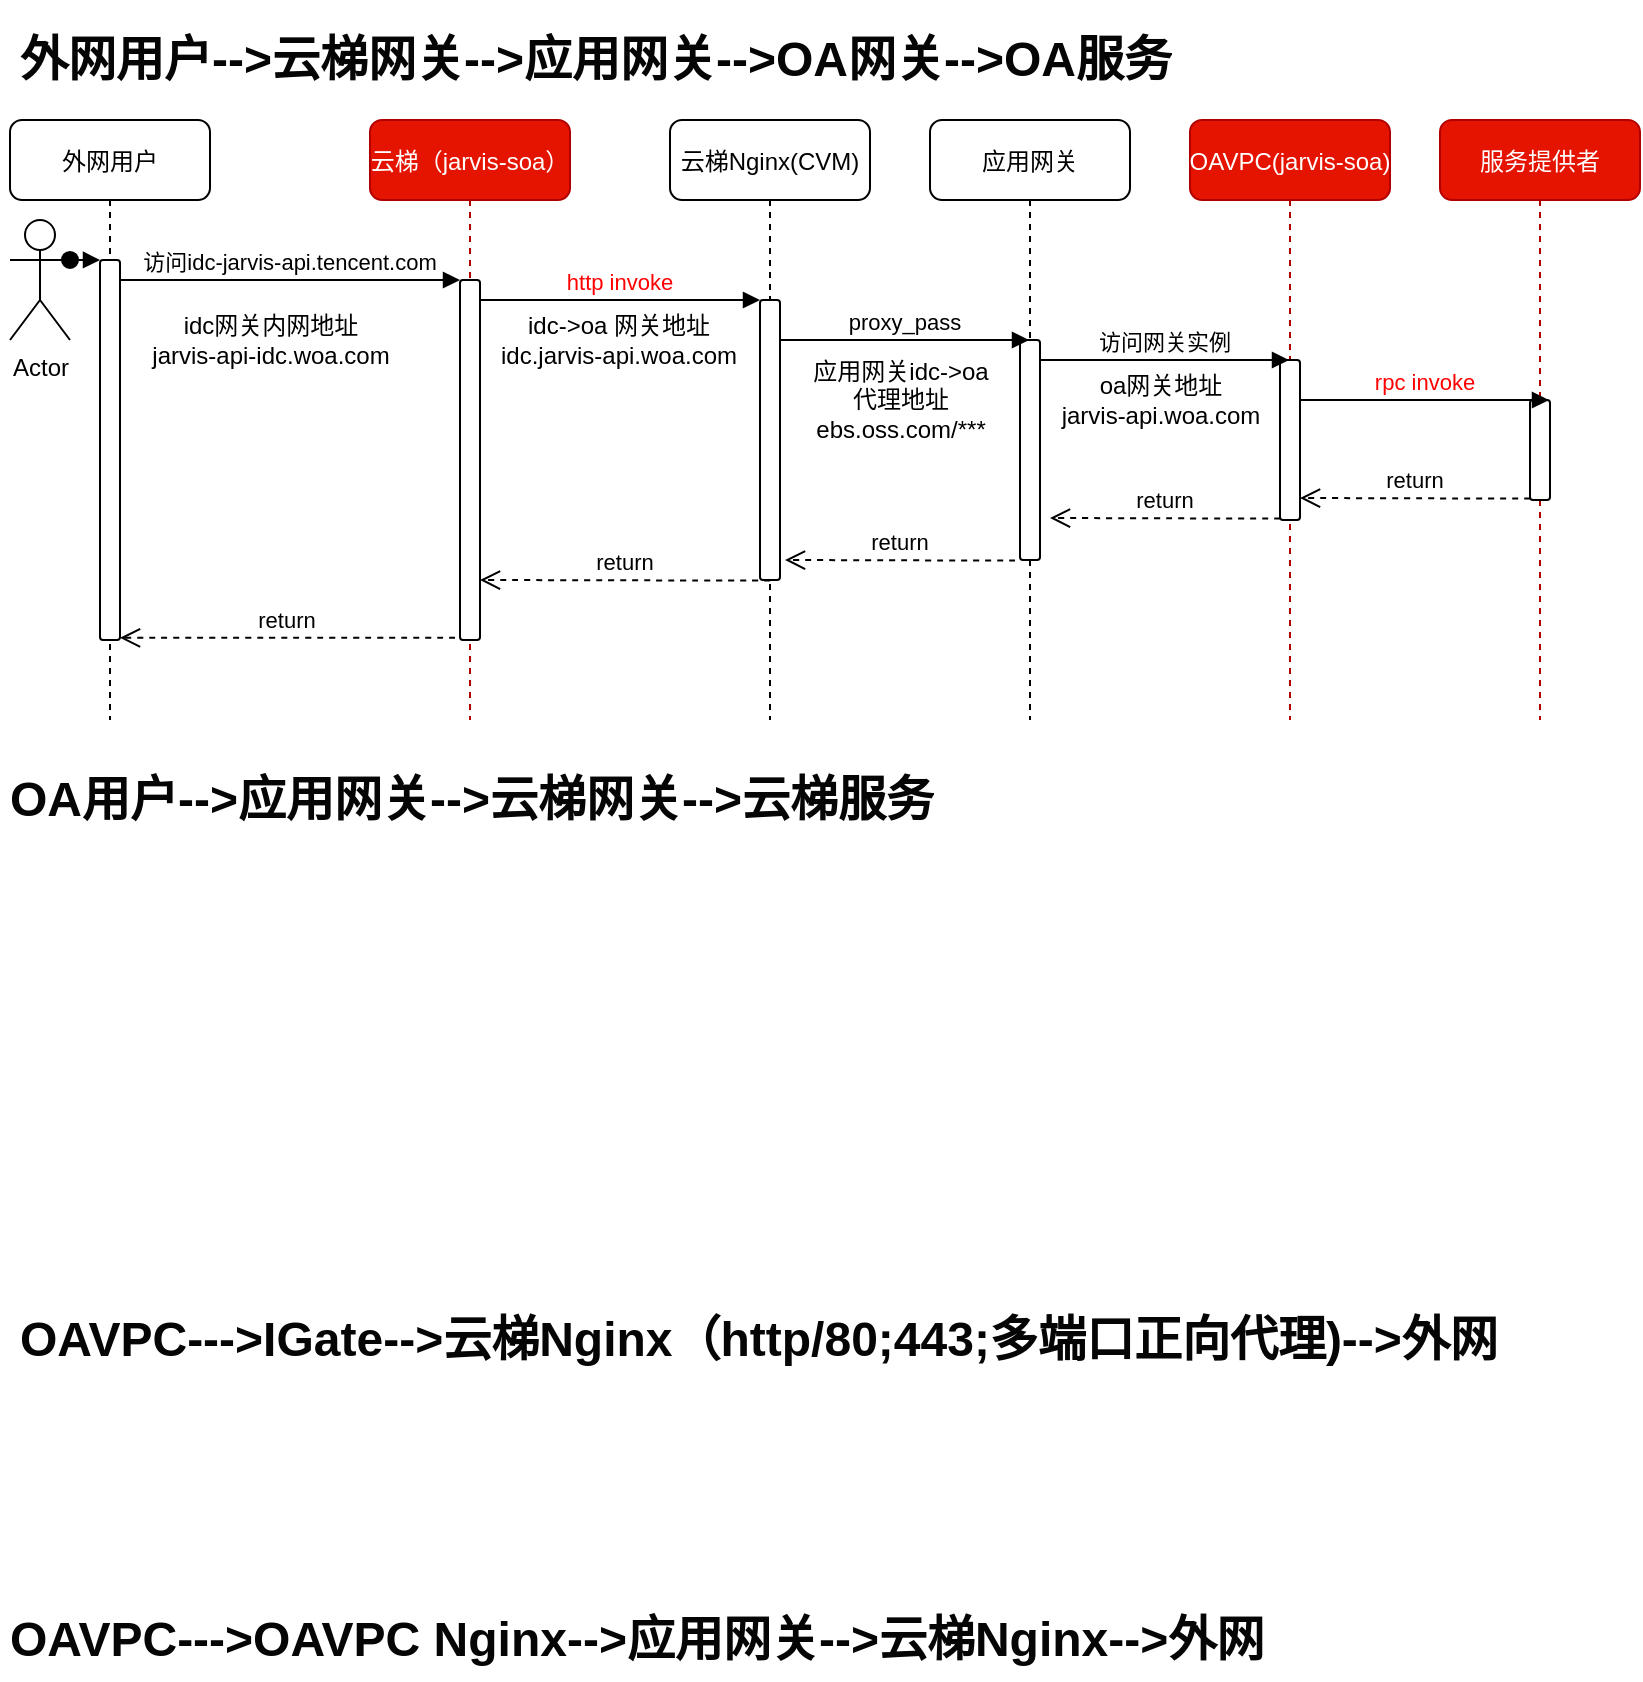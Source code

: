 <mxfile version="14.2.9" type="github">
  <diagram id="kgpKYQtTHZ0yAKxKKP6v" name="Page-1">
    <mxGraphModel dx="1185" dy="662" grid="1" gridSize="10" guides="1" tooltips="1" connect="1" arrows="1" fold="1" page="1" pageScale="1" pageWidth="850" pageHeight="1100" math="0" shadow="0">
      <root>
        <mxCell id="0" />
        <mxCell id="1" parent="0" />
        <mxCell id="3nuBFxr9cyL0pnOWT2aG-1" value="外网用户" style="shape=umlLifeline;perimeter=lifelinePerimeter;container=1;collapsible=0;recursiveResize=0;shadow=0;strokeWidth=1;rounded=1;" parent="1" vertex="1">
          <mxGeometry x="45" y="80" width="100" height="300" as="geometry" />
        </mxCell>
        <mxCell id="3nuBFxr9cyL0pnOWT2aG-2" value="" style="points=[];perimeter=orthogonalPerimeter;shadow=0;strokeWidth=1;rounded=1;" parent="3nuBFxr9cyL0pnOWT2aG-1" vertex="1">
          <mxGeometry x="45" y="70" width="10" height="190" as="geometry" />
        </mxCell>
        <mxCell id="3nuBFxr9cyL0pnOWT2aG-5" value="云梯（jarvis-soa）" style="shape=umlLifeline;perimeter=lifelinePerimeter;container=1;collapsible=0;recursiveResize=0;shadow=0;strokeWidth=1;rounded=1;fillColor=#e51400;strokeColor=#B20000;fontColor=#ffffff;" parent="1" vertex="1">
          <mxGeometry x="225" y="80" width="100" height="300" as="geometry" />
        </mxCell>
        <mxCell id="3nuBFxr9cyL0pnOWT2aG-6" value="" style="points=[];perimeter=orthogonalPerimeter;shadow=0;strokeWidth=1;rounded=1;" parent="3nuBFxr9cyL0pnOWT2aG-5" vertex="1">
          <mxGeometry x="45" y="80" width="10" height="180" as="geometry" />
        </mxCell>
        <mxCell id="3nuBFxr9cyL0pnOWT2aG-7" value="return" style="verticalAlign=bottom;endArrow=open;dashed=1;endSize=8;exitX=-0.25;exitY=0.994;shadow=0;strokeWidth=1;curved=1;exitDx=0;exitDy=0;exitPerimeter=0;" parent="1" source="3nuBFxr9cyL0pnOWT2aG-6" target="3nuBFxr9cyL0pnOWT2aG-2" edge="1">
          <mxGeometry relative="1" as="geometry">
            <mxPoint x="200" y="236" as="targetPoint" />
          </mxGeometry>
        </mxCell>
        <mxCell id="3nuBFxr9cyL0pnOWT2aG-8" value="访问idc-jarvis-api.tencent.com" style="verticalAlign=bottom;endArrow=block;entryX=0;entryY=0;shadow=0;strokeWidth=1;curved=1;" parent="1" source="3nuBFxr9cyL0pnOWT2aG-2" target="3nuBFxr9cyL0pnOWT2aG-6" edge="1">
          <mxGeometry relative="1" as="geometry">
            <mxPoint x="200" y="160" as="sourcePoint" />
          </mxGeometry>
        </mxCell>
        <mxCell id="pnKsWl6k3-rWOxbT1f3y-1" value="云梯Nginx(CVM)" style="shape=umlLifeline;perimeter=lifelinePerimeter;container=1;collapsible=0;recursiveResize=0;shadow=0;strokeWidth=1;rounded=1;" vertex="1" parent="1">
          <mxGeometry x="375" y="80" width="100" height="300" as="geometry" />
        </mxCell>
        <mxCell id="pnKsWl6k3-rWOxbT1f3y-2" value="" style="points=[];perimeter=orthogonalPerimeter;shadow=0;strokeWidth=1;rounded=1;" vertex="1" parent="pnKsWl6k3-rWOxbT1f3y-1">
          <mxGeometry x="45" y="90" width="10" height="140" as="geometry" />
        </mxCell>
        <mxCell id="pnKsWl6k3-rWOxbT1f3y-3" value="应用网关" style="shape=umlLifeline;perimeter=lifelinePerimeter;container=1;collapsible=0;recursiveResize=0;shadow=0;strokeWidth=1;rounded=1;" vertex="1" parent="1">
          <mxGeometry x="505" y="80" width="100" height="300" as="geometry" />
        </mxCell>
        <mxCell id="pnKsWl6k3-rWOxbT1f3y-4" value="" style="points=[];perimeter=orthogonalPerimeter;shadow=0;strokeWidth=1;rounded=1;" vertex="1" parent="pnKsWl6k3-rWOxbT1f3y-3">
          <mxGeometry x="45" y="110" width="10" height="110" as="geometry" />
        </mxCell>
        <mxCell id="pnKsWl6k3-rWOxbT1f3y-5" value="OAVPC(jarvis-soa)" style="shape=umlLifeline;perimeter=lifelinePerimeter;container=1;collapsible=0;recursiveResize=0;shadow=0;strokeWidth=1;rounded=1;fillColor=#e51400;strokeColor=#B20000;fontColor=#ffffff;" vertex="1" parent="1">
          <mxGeometry x="635" y="80" width="100" height="300" as="geometry" />
        </mxCell>
        <mxCell id="pnKsWl6k3-rWOxbT1f3y-6" value="" style="points=[];perimeter=orthogonalPerimeter;shadow=0;strokeWidth=1;rounded=1;" vertex="1" parent="pnKsWl6k3-rWOxbT1f3y-5">
          <mxGeometry x="45" y="120" width="10" height="80" as="geometry" />
        </mxCell>
        <mxCell id="pnKsWl6k3-rWOxbT1f3y-24" value="return" style="verticalAlign=bottom;endArrow=open;dashed=1;endSize=8;exitX=0;exitY=0.95;shadow=0;strokeWidth=1;curved=1;" edge="1" parent="pnKsWl6k3-rWOxbT1f3y-5">
          <mxGeometry relative="1" as="geometry">
            <mxPoint x="55" y="189" as="targetPoint" />
            <mxPoint x="170" y="189.31" as="sourcePoint" />
          </mxGeometry>
        </mxCell>
        <mxCell id="pnKsWl6k3-rWOxbT1f3y-9" value="Actor" style="shape=umlActor;verticalLabelPosition=bottom;verticalAlign=top;html=1;outlineConnect=0;rounded=1;" vertex="1" parent="1">
          <mxGeometry x="45" y="130" width="30" height="60" as="geometry" />
        </mxCell>
        <mxCell id="3nuBFxr9cyL0pnOWT2aG-3" value="" style="verticalAlign=bottom;startArrow=oval;endArrow=block;startSize=8;shadow=0;strokeWidth=1;exitX=1;exitY=0.333;exitDx=0;exitDy=0;exitPerimeter=0;curved=1;" parent="1" target="3nuBFxr9cyL0pnOWT2aG-2" edge="1" source="pnKsWl6k3-rWOxbT1f3y-9">
          <mxGeometry relative="1" as="geometry">
            <mxPoint x="30" y="150" as="sourcePoint" />
          </mxGeometry>
        </mxCell>
        <mxCell id="pnKsWl6k3-rWOxbT1f3y-13" value="http invoke" style="verticalAlign=bottom;endArrow=block;shadow=0;strokeWidth=1;curved=1;fontColor=#FF0000;" edge="1" parent="1">
          <mxGeometry relative="1" as="geometry">
            <mxPoint x="280" y="170.0" as="sourcePoint" />
            <mxPoint x="420" y="170" as="targetPoint" />
          </mxGeometry>
        </mxCell>
        <mxCell id="pnKsWl6k3-rWOxbT1f3y-14" value="proxy_pass" style="verticalAlign=bottom;endArrow=block;shadow=0;strokeWidth=1;curved=1;" edge="1" parent="1" target="pnKsWl6k3-rWOxbT1f3y-3">
          <mxGeometry relative="1" as="geometry">
            <mxPoint x="430" y="190.0" as="sourcePoint" />
            <mxPoint x="540" y="190" as="targetPoint" />
          </mxGeometry>
        </mxCell>
        <mxCell id="pnKsWl6k3-rWOxbT1f3y-15" value="访问网关实例" style="verticalAlign=bottom;endArrow=block;shadow=0;strokeWidth=1;curved=1;" edge="1" parent="1">
          <mxGeometry relative="1" as="geometry">
            <mxPoint x="560" y="200.0" as="sourcePoint" />
            <mxPoint x="684.5" y="200.0" as="targetPoint" />
          </mxGeometry>
        </mxCell>
        <mxCell id="pnKsWl6k3-rWOxbT1f3y-16" value="服务提供者" style="shape=umlLifeline;perimeter=lifelinePerimeter;container=1;collapsible=0;recursiveResize=0;shadow=0;strokeWidth=1;rounded=1;fillColor=#e51400;strokeColor=#B20000;fontColor=#ffffff;" vertex="1" parent="1">
          <mxGeometry x="760" y="80" width="100" height="300" as="geometry" />
        </mxCell>
        <mxCell id="pnKsWl6k3-rWOxbT1f3y-17" value="" style="points=[];perimeter=orthogonalPerimeter;shadow=0;strokeWidth=1;rounded=1;" vertex="1" parent="pnKsWl6k3-rWOxbT1f3y-16">
          <mxGeometry x="45" y="140" width="10" height="50" as="geometry" />
        </mxCell>
        <mxCell id="pnKsWl6k3-rWOxbT1f3y-18" value="rpc invoke" style="verticalAlign=bottom;endArrow=block;shadow=0;strokeWidth=1;curved=1;fontColor=#FF0000;" edge="1" parent="1">
          <mxGeometry relative="1" as="geometry">
            <mxPoint x="690" y="220.0" as="sourcePoint" />
            <mxPoint x="814.5" y="220.0" as="targetPoint" />
          </mxGeometry>
        </mxCell>
        <mxCell id="pnKsWl6k3-rWOxbT1f3y-19" value="应用网关idc-&amp;gt;oa&lt;br&gt;代理地址&lt;br&gt;ebs.oss.com/***" style="text;html=1;align=center;verticalAlign=middle;resizable=0;points=[];autosize=1;rounded=1;" vertex="1" parent="1">
          <mxGeometry x="440" y="195" width="100" height="50" as="geometry" />
        </mxCell>
        <mxCell id="pnKsWl6k3-rWOxbT1f3y-20" value="idc-&amp;gt;oa 网关地址&lt;br&gt;idc.jarvis-api.woa.com" style="text;html=1;align=center;verticalAlign=middle;resizable=0;points=[];autosize=1;rounded=1;" vertex="1" parent="1">
          <mxGeometry x="284" y="175" width="130" height="30" as="geometry" />
        </mxCell>
        <mxCell id="pnKsWl6k3-rWOxbT1f3y-21" value="oa网关地址&lt;br&gt;jarvis-api.woa.com" style="text;html=1;align=center;verticalAlign=middle;resizable=0;points=[];autosize=1;rounded=1;" vertex="1" parent="1">
          <mxGeometry x="565" y="205" width="110" height="30" as="geometry" />
        </mxCell>
        <mxCell id="pnKsWl6k3-rWOxbT1f3y-22" value="idc网关内网地址&lt;br&gt;jarvis-api-idc.woa.com" style="text;html=1;align=center;verticalAlign=middle;resizable=0;points=[];autosize=1;rounded=1;" vertex="1" parent="1">
          <mxGeometry x="110" y="175" width="130" height="30" as="geometry" />
        </mxCell>
        <mxCell id="pnKsWl6k3-rWOxbT1f3y-25" value="return" style="verticalAlign=bottom;endArrow=open;dashed=1;endSize=8;exitX=0;exitY=0.95;shadow=0;strokeWidth=1;curved=1;" edge="1" parent="1">
          <mxGeometry relative="1" as="geometry">
            <mxPoint x="565" y="279.0" as="targetPoint" />
            <mxPoint x="680" y="279.31" as="sourcePoint" />
          </mxGeometry>
        </mxCell>
        <mxCell id="pnKsWl6k3-rWOxbT1f3y-26" value="return" style="verticalAlign=bottom;endArrow=open;dashed=1;endSize=8;exitX=0;exitY=0.95;shadow=0;strokeWidth=1;curved=1;" edge="1" parent="1">
          <mxGeometry relative="1" as="geometry">
            <mxPoint x="432.5" y="300.0" as="targetPoint" />
            <mxPoint x="547.5" y="300.31" as="sourcePoint" />
          </mxGeometry>
        </mxCell>
        <mxCell id="pnKsWl6k3-rWOxbT1f3y-28" value="return" style="verticalAlign=bottom;endArrow=open;dashed=1;endSize=8;exitX=0;exitY=0.95;shadow=0;strokeWidth=1;curved=1;" edge="1" parent="1">
          <mxGeometry relative="1" as="geometry">
            <mxPoint x="280" y="310" as="targetPoint" />
            <mxPoint x="425" y="310.31" as="sourcePoint" />
          </mxGeometry>
        </mxCell>
        <mxCell id="pnKsWl6k3-rWOxbT1f3y-31" value="&lt;h1&gt;外网用户--&amp;gt;云梯网关--&amp;gt;应用网关--&amp;gt;OA网关--&amp;gt;OA服务&lt;/h1&gt;" style="text;html=1;strokeColor=none;fillColor=none;spacing=5;spacingTop=-20;whiteSpace=wrap;overflow=hidden;rounded=0;fontColor=#050505;" vertex="1" parent="1">
          <mxGeometry x="45" y="30" width="635" height="40" as="geometry" />
        </mxCell>
        <mxCell id="pnKsWl6k3-rWOxbT1f3y-33" value="&lt;h1&gt;OA用户--&amp;gt;应用网关--&amp;gt;云梯网关--&amp;gt;云梯服务&lt;/h1&gt;" style="text;html=1;strokeColor=none;fillColor=none;spacing=5;spacingTop=-20;whiteSpace=wrap;overflow=hidden;rounded=0;fontColor=#050505;" vertex="1" parent="1">
          <mxGeometry x="40" y="400" width="585" height="40" as="geometry" />
        </mxCell>
        <mxCell id="pnKsWl6k3-rWOxbT1f3y-34" value="&lt;h1&gt;OAVPC---&amp;gt;IGate--&amp;gt;云梯Nginx（http/80;443;多端口正向代理)--&amp;gt;外网&lt;/h1&gt;" style="text;html=1;strokeColor=none;fillColor=none;spacing=5;spacingTop=-20;whiteSpace=wrap;overflow=hidden;rounded=0;fontColor=#050505;" vertex="1" parent="1">
          <mxGeometry x="45" y="670" width="755" height="40" as="geometry" />
        </mxCell>
        <mxCell id="pnKsWl6k3-rWOxbT1f3y-35" value="&lt;h1&gt;OAVPC---&amp;gt;OAVPC Nginx--&amp;gt;应用网关--&amp;gt;云梯Nginx--&amp;gt;外网&lt;/h1&gt;" style="text;html=1;strokeColor=none;fillColor=none;spacing=5;spacingTop=-20;whiteSpace=wrap;overflow=hidden;rounded=0;fontColor=#050505;" vertex="1" parent="1">
          <mxGeometry x="40" y="820" width="755" height="40" as="geometry" />
        </mxCell>
      </root>
    </mxGraphModel>
  </diagram>
</mxfile>

